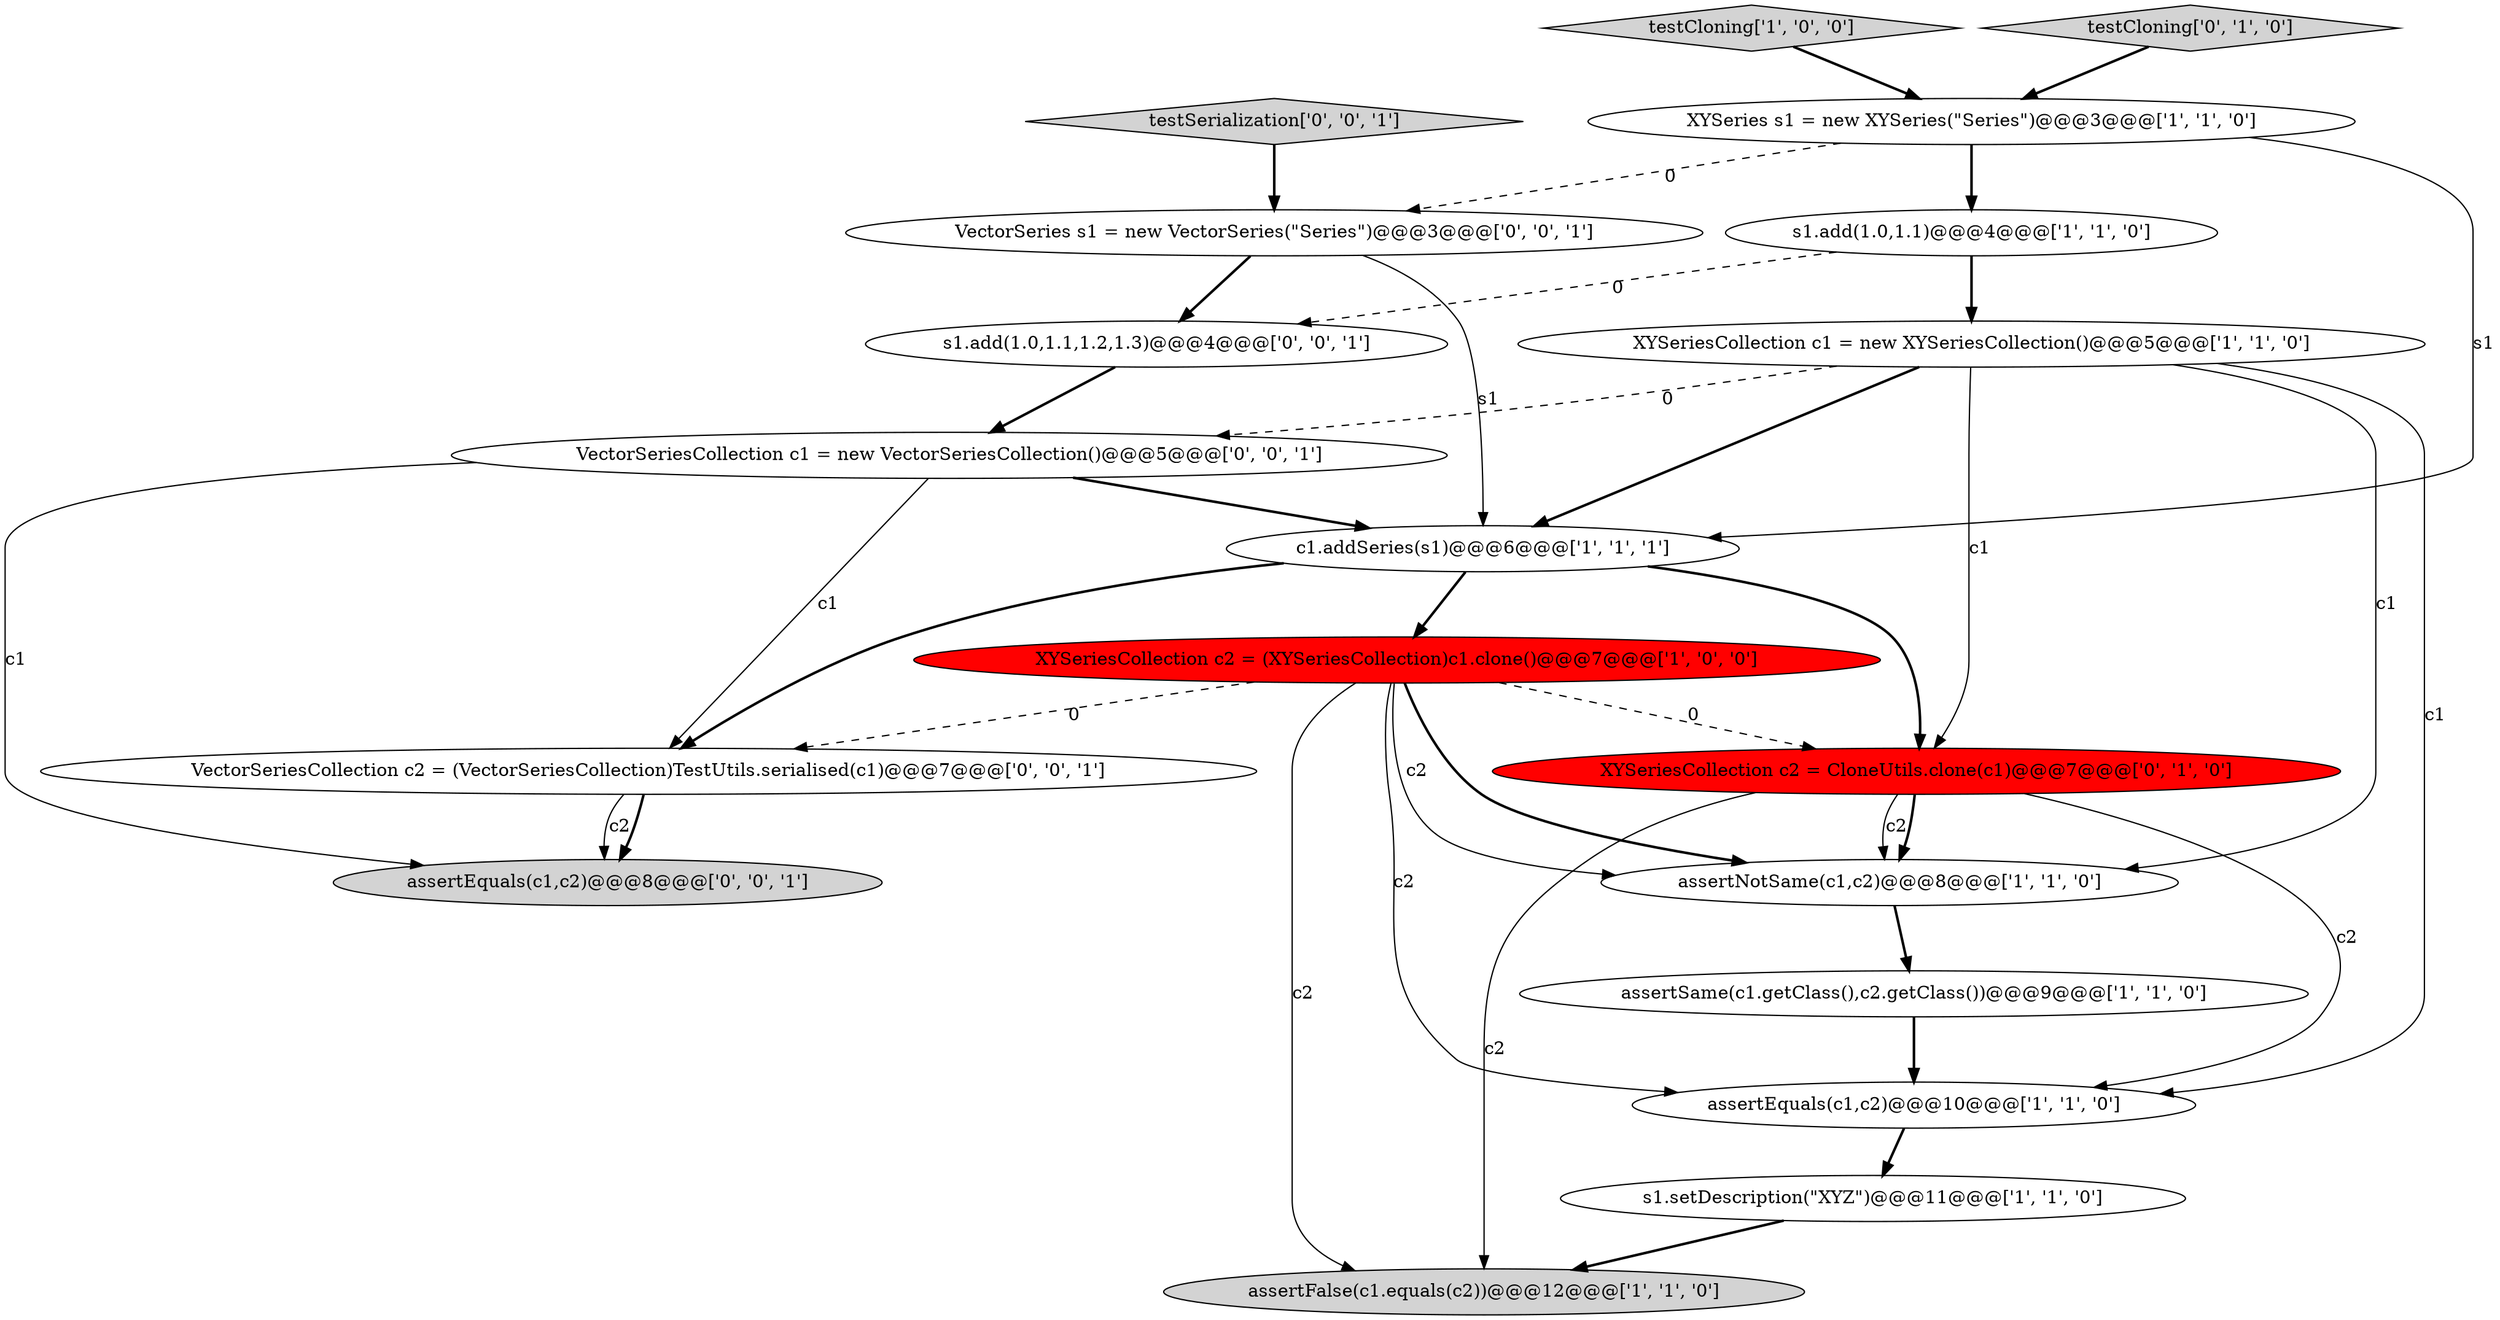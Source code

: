 digraph {
0 [style = filled, label = "assertNotSame(c1,c2)@@@8@@@['1', '1', '0']", fillcolor = white, shape = ellipse image = "AAA0AAABBB1BBB"];
3 [style = filled, label = "XYSeriesCollection c2 = (XYSeriesCollection)c1.clone()@@@7@@@['1', '0', '0']", fillcolor = red, shape = ellipse image = "AAA1AAABBB1BBB"];
13 [style = filled, label = "testSerialization['0', '0', '1']", fillcolor = lightgray, shape = diamond image = "AAA0AAABBB3BBB"];
10 [style = filled, label = "testCloning['1', '0', '0']", fillcolor = lightgray, shape = diamond image = "AAA0AAABBB1BBB"];
16 [style = filled, label = "VectorSeriesCollection c2 = (VectorSeriesCollection)TestUtils.serialised(c1)@@@7@@@['0', '0', '1']", fillcolor = white, shape = ellipse image = "AAA0AAABBB3BBB"];
4 [style = filled, label = "assertFalse(c1.equals(c2))@@@12@@@['1', '1', '0']", fillcolor = lightgray, shape = ellipse image = "AAA0AAABBB1BBB"];
7 [style = filled, label = "s1.setDescription(\"XYZ\")@@@11@@@['1', '1', '0']", fillcolor = white, shape = ellipse image = "AAA0AAABBB1BBB"];
1 [style = filled, label = "s1.add(1.0,1.1)@@@4@@@['1', '1', '0']", fillcolor = white, shape = ellipse image = "AAA0AAABBB1BBB"];
15 [style = filled, label = "VectorSeries s1 = new VectorSeries(\"Series\")@@@3@@@['0', '0', '1']", fillcolor = white, shape = ellipse image = "AAA0AAABBB3BBB"];
5 [style = filled, label = "assertSame(c1.getClass(),c2.getClass())@@@9@@@['1', '1', '0']", fillcolor = white, shape = ellipse image = "AAA0AAABBB1BBB"];
11 [style = filled, label = "XYSeriesCollection c2 = CloneUtils.clone(c1)@@@7@@@['0', '1', '0']", fillcolor = red, shape = ellipse image = "AAA1AAABBB2BBB"];
2 [style = filled, label = "XYSeriesCollection c1 = new XYSeriesCollection()@@@5@@@['1', '1', '0']", fillcolor = white, shape = ellipse image = "AAA0AAABBB1BBB"];
6 [style = filled, label = "XYSeries s1 = new XYSeries(\"Series\")@@@3@@@['1', '1', '0']", fillcolor = white, shape = ellipse image = "AAA0AAABBB1BBB"];
8 [style = filled, label = "assertEquals(c1,c2)@@@10@@@['1', '1', '0']", fillcolor = white, shape = ellipse image = "AAA0AAABBB1BBB"];
14 [style = filled, label = "assertEquals(c1,c2)@@@8@@@['0', '0', '1']", fillcolor = lightgray, shape = ellipse image = "AAA0AAABBB3BBB"];
17 [style = filled, label = "VectorSeriesCollection c1 = new VectorSeriesCollection()@@@5@@@['0', '0', '1']", fillcolor = white, shape = ellipse image = "AAA0AAABBB3BBB"];
9 [style = filled, label = "c1.addSeries(s1)@@@6@@@['1', '1', '1']", fillcolor = white, shape = ellipse image = "AAA0AAABBB1BBB"];
18 [style = filled, label = "s1.add(1.0,1.1,1.2,1.3)@@@4@@@['0', '0', '1']", fillcolor = white, shape = ellipse image = "AAA0AAABBB3BBB"];
12 [style = filled, label = "testCloning['0', '1', '0']", fillcolor = lightgray, shape = diamond image = "AAA0AAABBB2BBB"];
3->0 [style = solid, label="c2"];
11->4 [style = solid, label="c2"];
5->8 [style = bold, label=""];
2->0 [style = solid, label="c1"];
3->8 [style = solid, label="c2"];
9->11 [style = bold, label=""];
2->11 [style = solid, label="c1"];
15->9 [style = solid, label="s1"];
17->14 [style = solid, label="c1"];
17->16 [style = solid, label="c1"];
17->9 [style = bold, label=""];
3->16 [style = dashed, label="0"];
18->17 [style = bold, label=""];
16->14 [style = solid, label="c2"];
6->9 [style = solid, label="s1"];
1->18 [style = dashed, label="0"];
2->9 [style = bold, label=""];
7->4 [style = bold, label=""];
12->6 [style = bold, label=""];
2->17 [style = dashed, label="0"];
15->18 [style = bold, label=""];
10->6 [style = bold, label=""];
9->16 [style = bold, label=""];
3->0 [style = bold, label=""];
8->7 [style = bold, label=""];
2->8 [style = solid, label="c1"];
6->1 [style = bold, label=""];
11->0 [style = solid, label="c2"];
11->0 [style = bold, label=""];
6->15 [style = dashed, label="0"];
3->4 [style = solid, label="c2"];
11->8 [style = solid, label="c2"];
9->3 [style = bold, label=""];
16->14 [style = bold, label=""];
1->2 [style = bold, label=""];
13->15 [style = bold, label=""];
3->11 [style = dashed, label="0"];
0->5 [style = bold, label=""];
}
